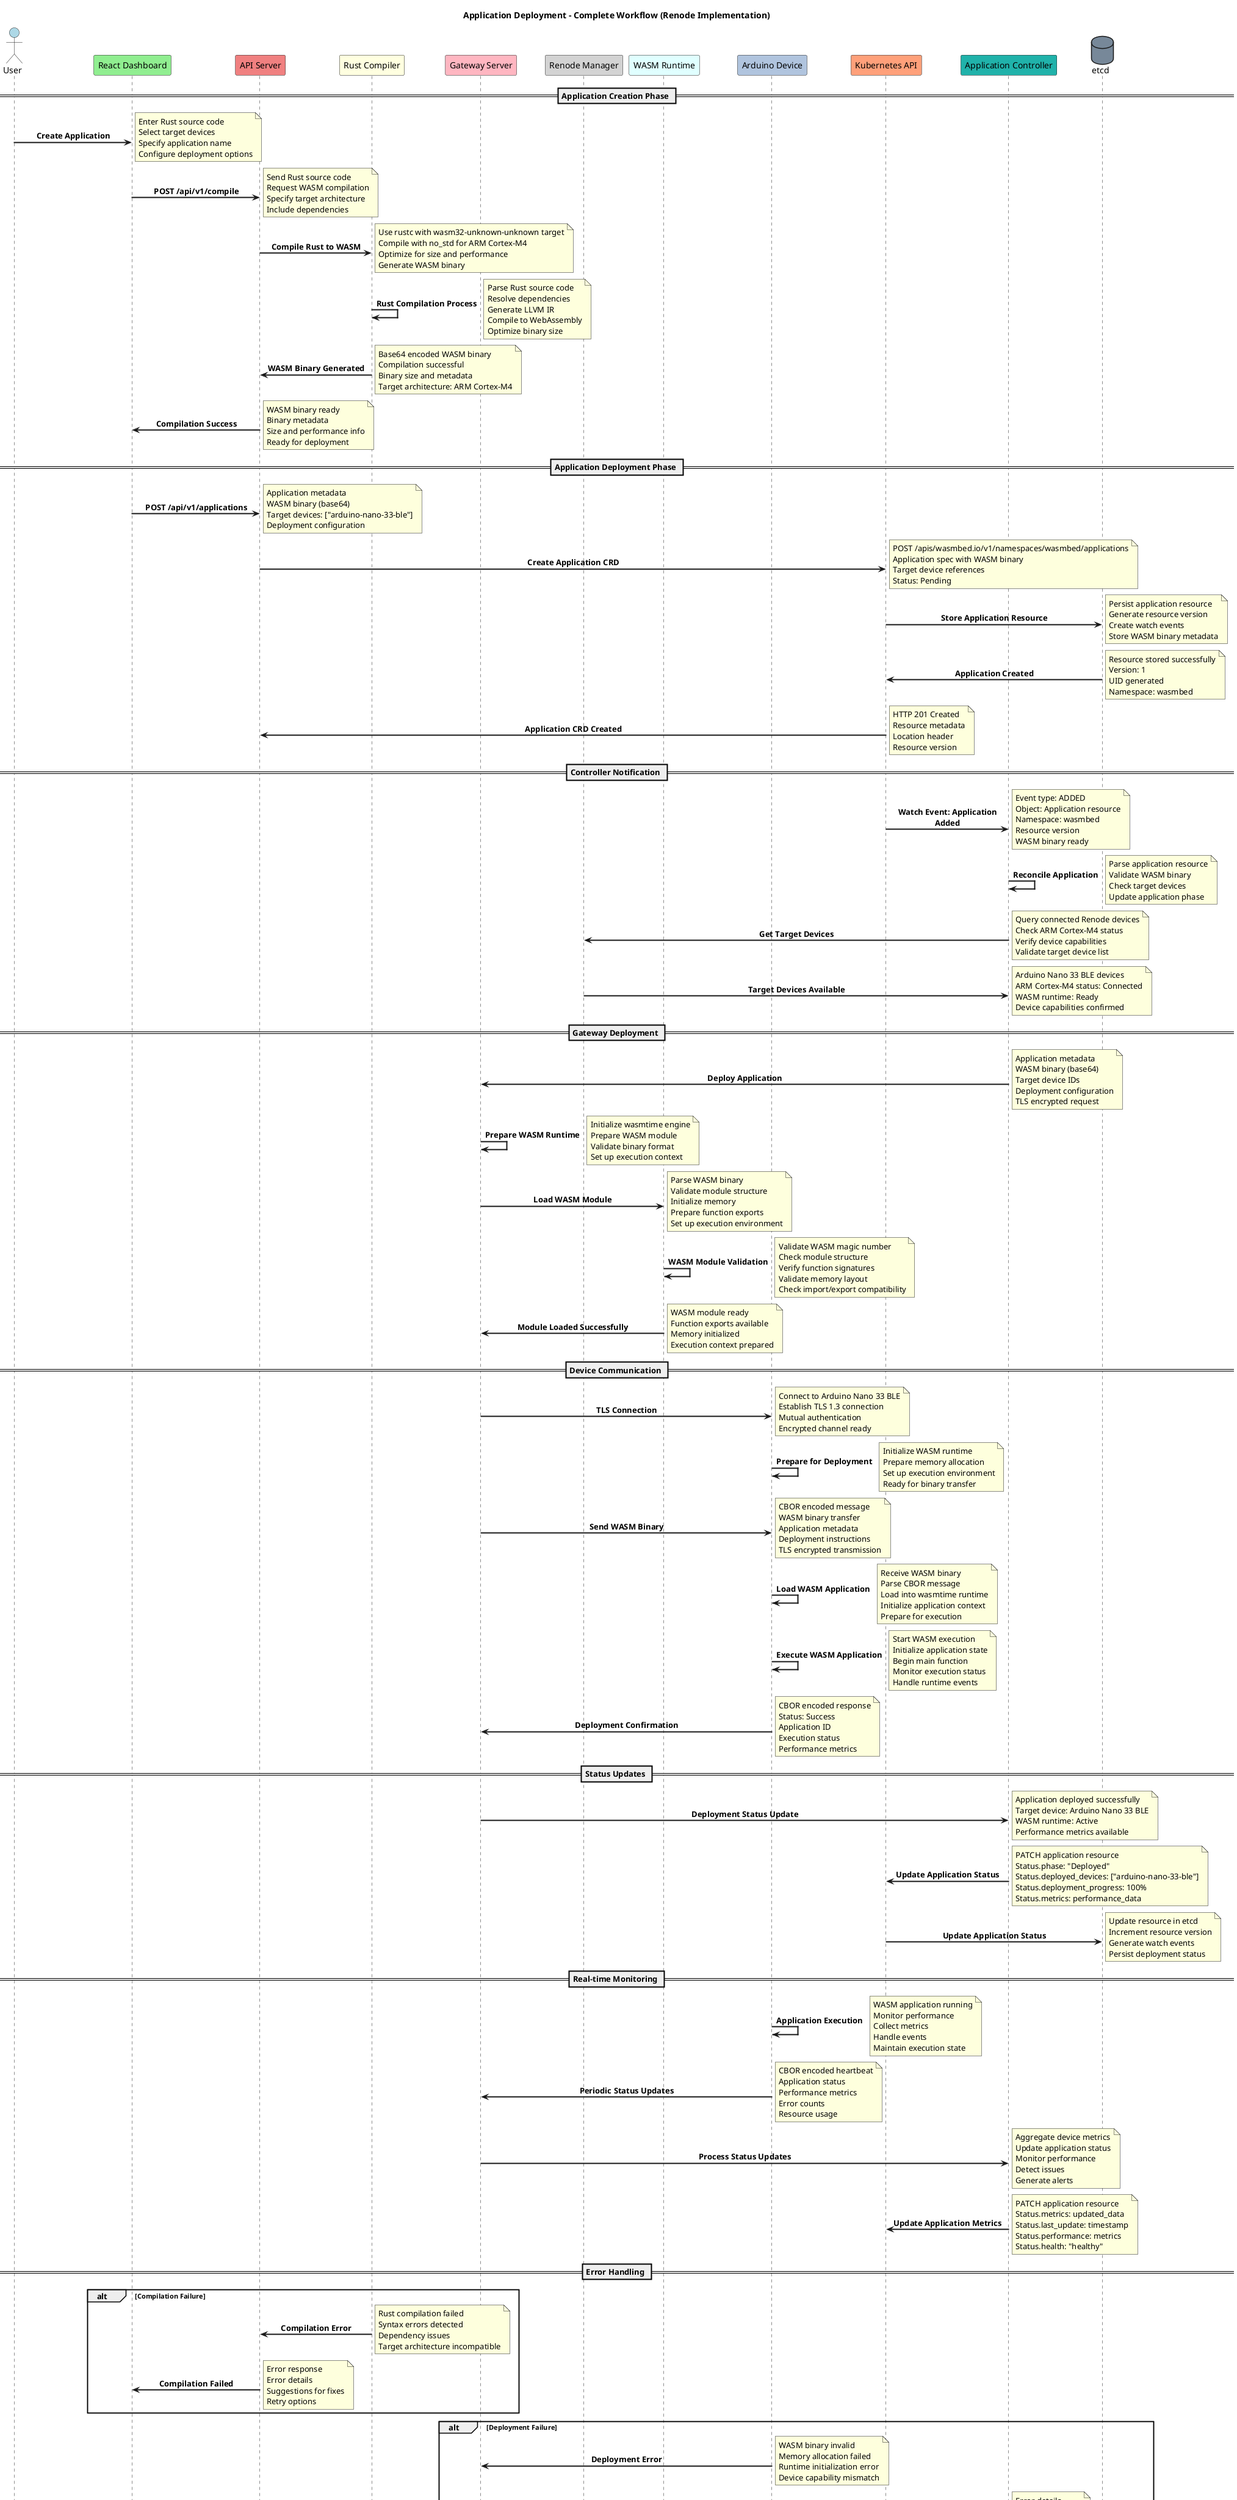 ' SPDX-License-Identifier: CC-BY-4.0
' Copyright © 2025 Wasmbed contributors

@startuml
title Application Deployment - Complete Workflow (Renode Implementation)

skinparam wrapMessageWidth 200
skinparam sequenceMessageAlign center
skinparam sequenceArrowThickness 2
skinparam sequenceLifeLineBackgroundColor #E8F4FD
skinparam sequenceActorBackgroundColor #D4E6F1
skinparam sequenceParticipantBackgroundColor #F8F9FA
skinparam direction top to bottom

actor "User" as USER #LightBlue
participant "React Dashboard" as DASHBOARD #LightGreen
participant "API Server" as API_SERVER #LightCoral
participant "Rust Compiler" as COMPILER #LightYellow
participant "Gateway Server" as GATEWAY #LightPink
participant "Renode Manager" as RENODE_MGR #LightGray
participant "WASM Runtime" as WASM_RT #LightCyan
participant "Arduino Device" as DEVICE #LightSteelBlue
participant "Kubernetes API" as K8S_API #LightSalmon
participant "Application Controller" as APP_CTRL #LightSeaGreen
database "etcd" as ETCD #LightSlateGray

== Application Creation Phase ==

USER -> DASHBOARD : **Create Application**
note right : Enter Rust source code\nSelect target devices\nSpecify application name\nConfigure deployment options

DASHBOARD -> API_SERVER : **POST /api/v1/compile**
note right : Send Rust source code\nRequest WASM compilation\nSpecify target architecture\nInclude dependencies

API_SERVER -> COMPILER : **Compile Rust to WASM**
note right : Use rustc with wasm32-unknown-unknown target\nCompile with no_std for ARM Cortex-M4\nOptimize for size and performance\nGenerate WASM binary

COMPILER -> COMPILER : **Rust Compilation Process**
note right : Parse Rust source code\nResolve dependencies\nGenerate LLVM IR\nCompile to WebAssembly\nOptimize binary size

COMPILER -> API_SERVER : **WASM Binary Generated**
note right : Base64 encoded WASM binary\nCompilation successful\nBinary size and metadata\nTarget architecture: ARM Cortex-M4

API_SERVER -> DASHBOARD : **Compilation Success**
note right : WASM binary ready\nBinary metadata\nSize and performance info\nReady for deployment

== Application Deployment Phase ==

DASHBOARD -> API_SERVER : **POST /api/v1/applications**
note right : Application metadata\nWASM binary (base64)\nTarget devices: ["arduino-nano-33-ble"]\nDeployment configuration

API_SERVER -> K8S_API : **Create Application CRD**
note right : POST /apis/wasmbed.io/v1/namespaces/wasmbed/applications\nApplication spec with WASM binary\nTarget device references\nStatus: Pending

K8S_API -> ETCD : **Store Application Resource**
note right : Persist application resource\nGenerate resource version\nCreate watch events\nStore WASM binary metadata

ETCD -> K8S_API : **Application Created**
note right : Resource stored successfully\nVersion: 1\nUID generated\nNamespace: wasmbed

K8S_API -> API_SERVER : **Application CRD Created**
note right : HTTP 201 Created\nResource metadata\nLocation header\nResource version

== Controller Notification ==

K8S_API -> APP_CTRL : **Watch Event: Application Added**
note right : Event type: ADDED\nObject: Application resource\nNamespace: wasmbed\nResource version\nWASM binary ready

APP_CTRL -> APP_CTRL : **Reconcile Application**
note right : Parse application resource\nValidate WASM binary\nCheck target devices\nUpdate application phase

APP_CTRL -> RENODE_MGR : **Get Target Devices**
note right : Query connected Renode devices\nCheck ARM Cortex-M4 status\nVerify device capabilities\nValidate target device list

RENODE_MGR -> APP_CTRL : **Target Devices Available**
note right : Arduino Nano 33 BLE devices\nARM Cortex-M4 status: Connected\nWASM runtime: Ready\nDevice capabilities confirmed

== Gateway Deployment ==

APP_CTRL -> GATEWAY : **Deploy Application**
note right : Application metadata\nWASM binary (base64)\nTarget device IDs\nDeployment configuration\nTLS encrypted request

GATEWAY -> GATEWAY : **Prepare WASM Runtime**
note right : Initialize wasmtime engine\nPrepare WASM module\nValidate binary format\nSet up execution context

GATEWAY -> WASM_RT : **Load WASM Module**
note right : Parse WASM binary\nValidate module structure\nInitialize memory\nPrepare function exports\nSet up execution environment

WASM_RT -> WASM_RT : **WASM Module Validation**
note right : Validate WASM magic number\nCheck module structure\nVerify function signatures\nValidate memory layout\nCheck import/export compatibility

WASM_RT -> GATEWAY : **Module Loaded Successfully**
note right : WASM module ready\nFunction exports available\nMemory initialized\nExecution context prepared

== Device Communication ==

GATEWAY -> DEVICE : **TLS Connection**
note right : Connect to Arduino Nano 33 BLE\nEstablish TLS 1.3 connection\nMutual authentication\nEncrypted channel ready

DEVICE -> DEVICE : **Prepare for Deployment**
note right : Initialize WASM runtime\nPrepare memory allocation\nSet up execution environment\nReady for binary transfer

GATEWAY -> DEVICE : **Send WASM Binary**
note right : CBOR encoded message\nWASM binary transfer\nApplication metadata\nDeployment instructions\nTLS encrypted transmission

DEVICE -> DEVICE : **Load WASM Application**
note right : Receive WASM binary\nParse CBOR message\nLoad into wasmtime runtime\nInitialize application context\nPrepare for execution

DEVICE -> DEVICE : **Execute WASM Application**
note right : Start WASM execution\nInitialize application state\nBegin main function\nMonitor execution status\nHandle runtime events

DEVICE -> GATEWAY : **Deployment Confirmation**
note right : CBOR encoded response\nStatus: Success\nApplication ID\nExecution status\nPerformance metrics

== Status Updates ==

GATEWAY -> APP_CTRL : **Deployment Status Update**
note right : Application deployed successfully\nTarget device: Arduino Nano 33 BLE\nWASM runtime: Active\nPerformance metrics available

APP_CTRL -> K8S_API : **Update Application Status**
note right : PATCH application resource\nStatus.phase: "Deployed"\nStatus.deployed_devices: ["arduino-nano-33-ble"]\nStatus.deployment_progress: 100%\nStatus.metrics: performance_data

K8S_API -> ETCD : **Update Application Status**
note right : Update resource in etcd\nIncrement resource version\nGenerate watch events\nPersist deployment status

== Real-time Monitoring ==

DEVICE -> DEVICE : **Application Execution**
note right : WASM application running\nMonitor performance\nCollect metrics\nHandle events\nMaintain execution state

DEVICE -> GATEWAY : **Periodic Status Updates**
note right : CBOR encoded heartbeat\nApplication status\nPerformance metrics\nError counts\nResource usage

GATEWAY -> APP_CTRL : **Process Status Updates**
note right : Aggregate device metrics\nUpdate application status\nMonitor performance\nDetect issues\nGenerate alerts

APP_CTRL -> K8S_API : **Update Application Metrics**
note right : PATCH application resource\nStatus.metrics: updated_data\nStatus.last_update: timestamp\nStatus.performance: metrics\nStatus.health: "healthy"

== Error Handling ==

alt **Compilation Failure**
    COMPILER -> API_SERVER : **Compilation Error**
    note right : Rust compilation failed\nSyntax errors detected\nDependency issues\nTarget architecture incompatible
    
    API_SERVER -> DASHBOARD : **Compilation Failed**
    note right : Error response\nError details\nSuggestions for fixes\nRetry options
end

alt **Deployment Failure**
    DEVICE -> GATEWAY : **Deployment Error**
    note right : WASM binary invalid\nMemory allocation failed\nRuntime initialization error\nDevice capability mismatch
    
    GATEWAY -> APP_CTRL : **Deployment Failed**
    note right : Error details\nDevice status\nFailure reason\nRetry information
    
    APP_CTRL -> K8S_API : **Update Application Status**
    note right : PATCH application resource\nStatus.phase: "Failed"\nStatus.error: error_details\nStatus.retry_count: incremented
end

alt **Runtime Error**
    DEVICE -> GATEWAY : **Runtime Error**
    note right : WASM execution failed\nMemory access violation\nFunction call error\nResource exhaustion
    
    GATEWAY -> APP_CTRL : **Runtime Error Report**
    note right : Error details\nStack trace\nResource usage\nRecovery options
    
    APP_CTRL -> K8S_API : **Update Application Status**
    note right : PATCH application resource\nStatus.phase: "Error"\nStatus.error: runtime_error\nStatus.health: "unhealthy"
end

== Application Management ==

USER -> DASHBOARD : **Monitor Application**
note right : View real-time status\nCheck performance metrics\nMonitor device health\nView execution logs

DASHBOARD -> API_SERVER : **GET /api/v1/applications/{id}**
note right : Request application details\nCurrent status\nPerformance metrics\nDevice information

API_SERVER -> K8S_API : **Get Application Resource**
note right : GET application resource\nCurrent status\nDeployment information\nPerformance data

K8S_API -> API_SERVER : **Application Resource**
note right : Application details\nCurrent status\nMetrics data\nDevice information

API_SERVER -> DASHBOARD : **Application Status**
note right : Real-time status\nPerformance metrics\nDevice health\nExecution information

DASHBOARD -> USER : **Display Application Status**
note right : Real-time dashboard\nPerformance graphs\nDevice status\nExecution logs\nHealth indicators

@enduml